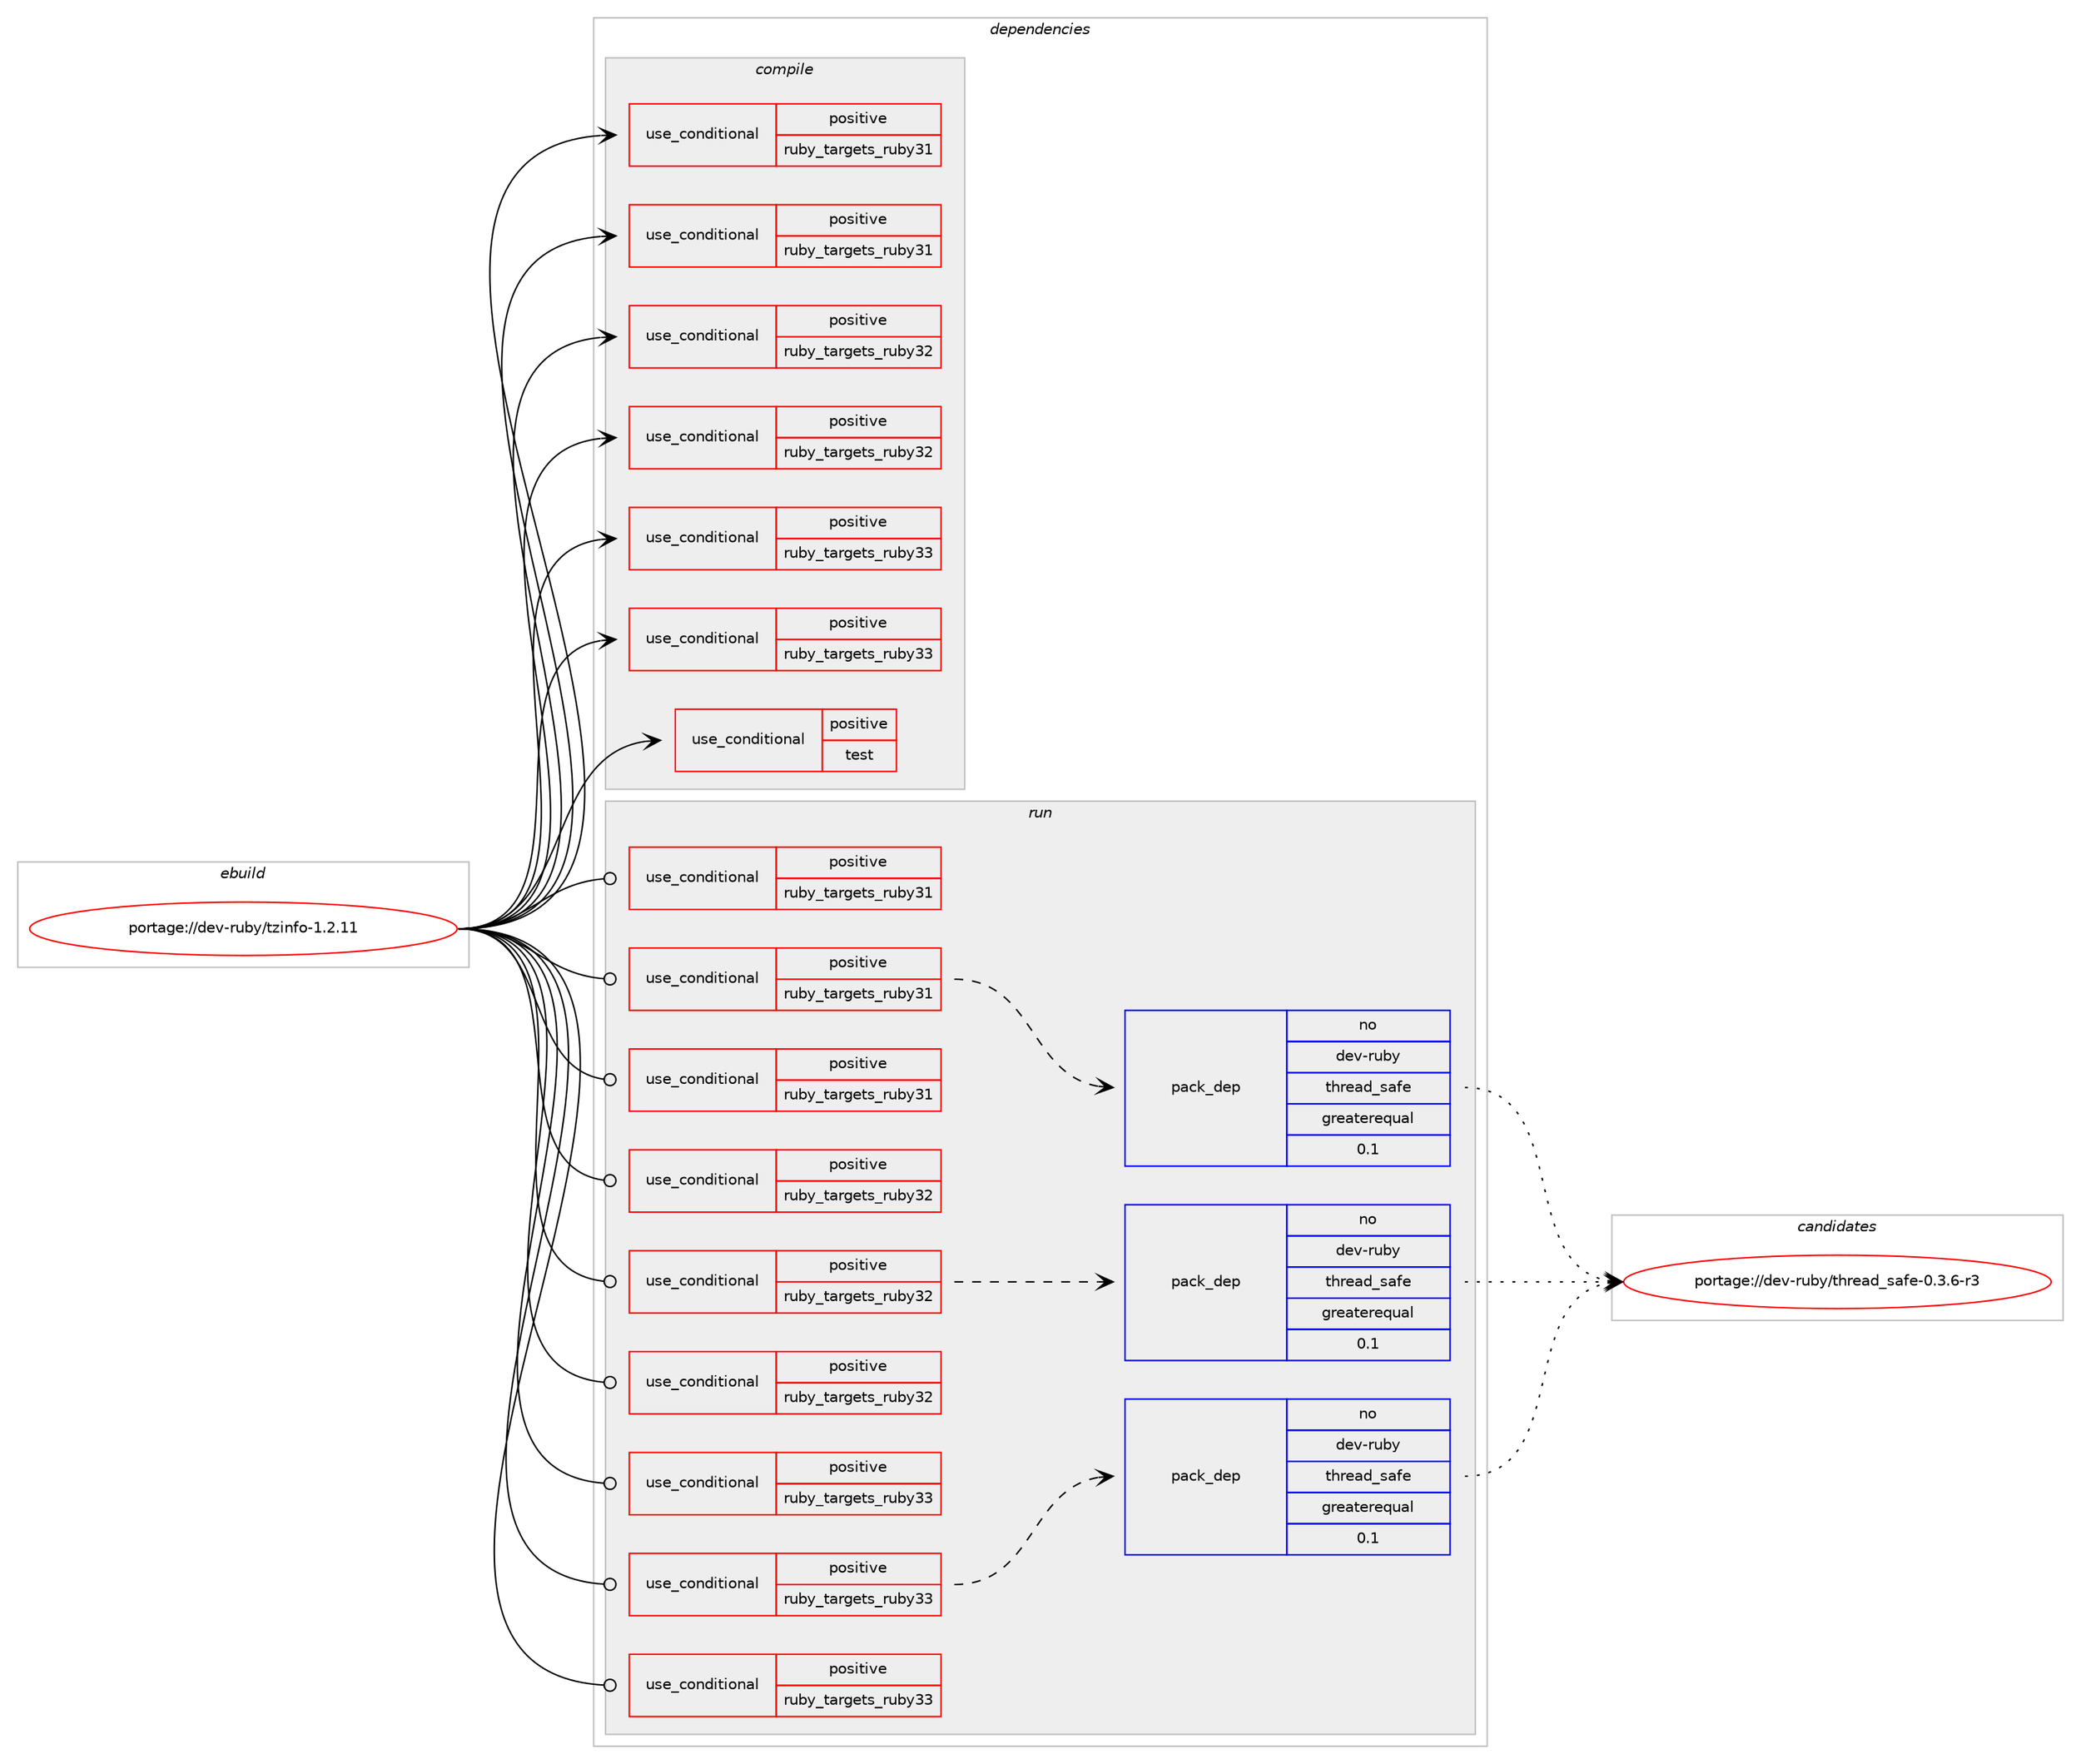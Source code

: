 digraph prolog {

# *************
# Graph options
# *************

newrank=true;
concentrate=true;
compound=true;
graph [rankdir=LR,fontname=Helvetica,fontsize=10,ranksep=1.5];#, ranksep=2.5, nodesep=0.2];
edge  [arrowhead=vee];
node  [fontname=Helvetica,fontsize=10];

# **********
# The ebuild
# **********

subgraph cluster_leftcol {
color=gray;
rank=same;
label=<<i>ebuild</i>>;
id [label="portage://dev-ruby/tzinfo-1.2.11", color=red, width=4, href="../dev-ruby/tzinfo-1.2.11.svg"];
}

# ****************
# The dependencies
# ****************

subgraph cluster_midcol {
color=gray;
label=<<i>dependencies</i>>;
subgraph cluster_compile {
fillcolor="#eeeeee";
style=filled;
label=<<i>compile</i>>;
subgraph cond56874 {
dependency106133 [label=<<TABLE BORDER="0" CELLBORDER="1" CELLSPACING="0" CELLPADDING="4"><TR><TD ROWSPAN="3" CELLPADDING="10">use_conditional</TD></TR><TR><TD>positive</TD></TR><TR><TD>ruby_targets_ruby31</TD></TR></TABLE>>, shape=none, color=red];
# *** BEGIN UNKNOWN DEPENDENCY TYPE (TODO) ***
# dependency106133 -> package_dependency(portage://dev-ruby/tzinfo-1.2.11,install,no,dev-lang,ruby,none,[,,],[slot(3.1)],[])
# *** END UNKNOWN DEPENDENCY TYPE (TODO) ***

}
id:e -> dependency106133:w [weight=20,style="solid",arrowhead="vee"];
subgraph cond56875 {
dependency106134 [label=<<TABLE BORDER="0" CELLBORDER="1" CELLSPACING="0" CELLPADDING="4"><TR><TD ROWSPAN="3" CELLPADDING="10">use_conditional</TD></TR><TR><TD>positive</TD></TR><TR><TD>ruby_targets_ruby31</TD></TR></TABLE>>, shape=none, color=red];
# *** BEGIN UNKNOWN DEPENDENCY TYPE (TODO) ***
# dependency106134 -> package_dependency(portage://dev-ruby/tzinfo-1.2.11,install,no,virtual,rubygems,none,[,,],[],[use(enable(ruby_targets_ruby31),negative)])
# *** END UNKNOWN DEPENDENCY TYPE (TODO) ***

}
id:e -> dependency106134:w [weight=20,style="solid",arrowhead="vee"];
subgraph cond56876 {
dependency106135 [label=<<TABLE BORDER="0" CELLBORDER="1" CELLSPACING="0" CELLPADDING="4"><TR><TD ROWSPAN="3" CELLPADDING="10">use_conditional</TD></TR><TR><TD>positive</TD></TR><TR><TD>ruby_targets_ruby32</TD></TR></TABLE>>, shape=none, color=red];
# *** BEGIN UNKNOWN DEPENDENCY TYPE (TODO) ***
# dependency106135 -> package_dependency(portage://dev-ruby/tzinfo-1.2.11,install,no,dev-lang,ruby,none,[,,],[slot(3.2)],[])
# *** END UNKNOWN DEPENDENCY TYPE (TODO) ***

}
id:e -> dependency106135:w [weight=20,style="solid",arrowhead="vee"];
subgraph cond56877 {
dependency106136 [label=<<TABLE BORDER="0" CELLBORDER="1" CELLSPACING="0" CELLPADDING="4"><TR><TD ROWSPAN="3" CELLPADDING="10">use_conditional</TD></TR><TR><TD>positive</TD></TR><TR><TD>ruby_targets_ruby32</TD></TR></TABLE>>, shape=none, color=red];
# *** BEGIN UNKNOWN DEPENDENCY TYPE (TODO) ***
# dependency106136 -> package_dependency(portage://dev-ruby/tzinfo-1.2.11,install,no,virtual,rubygems,none,[,,],[],[use(enable(ruby_targets_ruby32),negative)])
# *** END UNKNOWN DEPENDENCY TYPE (TODO) ***

}
id:e -> dependency106136:w [weight=20,style="solid",arrowhead="vee"];
subgraph cond56878 {
dependency106137 [label=<<TABLE BORDER="0" CELLBORDER="1" CELLSPACING="0" CELLPADDING="4"><TR><TD ROWSPAN="3" CELLPADDING="10">use_conditional</TD></TR><TR><TD>positive</TD></TR><TR><TD>ruby_targets_ruby33</TD></TR></TABLE>>, shape=none, color=red];
# *** BEGIN UNKNOWN DEPENDENCY TYPE (TODO) ***
# dependency106137 -> package_dependency(portage://dev-ruby/tzinfo-1.2.11,install,no,dev-lang,ruby,none,[,,],[slot(3.3)],[])
# *** END UNKNOWN DEPENDENCY TYPE (TODO) ***

}
id:e -> dependency106137:w [weight=20,style="solid",arrowhead="vee"];
subgraph cond56879 {
dependency106138 [label=<<TABLE BORDER="0" CELLBORDER="1" CELLSPACING="0" CELLPADDING="4"><TR><TD ROWSPAN="3" CELLPADDING="10">use_conditional</TD></TR><TR><TD>positive</TD></TR><TR><TD>ruby_targets_ruby33</TD></TR></TABLE>>, shape=none, color=red];
# *** BEGIN UNKNOWN DEPENDENCY TYPE (TODO) ***
# dependency106138 -> package_dependency(portage://dev-ruby/tzinfo-1.2.11,install,no,virtual,rubygems,none,[,,],[],[use(enable(ruby_targets_ruby33),negative)])
# *** END UNKNOWN DEPENDENCY TYPE (TODO) ***

}
id:e -> dependency106138:w [weight=20,style="solid",arrowhead="vee"];
subgraph cond56880 {
dependency106139 [label=<<TABLE BORDER="0" CELLBORDER="1" CELLSPACING="0" CELLPADDING="4"><TR><TD ROWSPAN="3" CELLPADDING="10">use_conditional</TD></TR><TR><TD>positive</TD></TR><TR><TD>test</TD></TR></TABLE>>, shape=none, color=red];
# *** BEGIN UNKNOWN DEPENDENCY TYPE (TODO) ***
# dependency106139 -> package_dependency(portage://dev-ruby/tzinfo-1.2.11,install,no,sys-libs,timezone-data,none,[,,],[],[])
# *** END UNKNOWN DEPENDENCY TYPE (TODO) ***

}
id:e -> dependency106139:w [weight=20,style="solid",arrowhead="vee"];
}
subgraph cluster_compileandrun {
fillcolor="#eeeeee";
style=filled;
label=<<i>compile and run</i>>;
}
subgraph cluster_run {
fillcolor="#eeeeee";
style=filled;
label=<<i>run</i>>;
subgraph cond56881 {
dependency106140 [label=<<TABLE BORDER="0" CELLBORDER="1" CELLSPACING="0" CELLPADDING="4"><TR><TD ROWSPAN="3" CELLPADDING="10">use_conditional</TD></TR><TR><TD>positive</TD></TR><TR><TD>ruby_targets_ruby31</TD></TR></TABLE>>, shape=none, color=red];
# *** BEGIN UNKNOWN DEPENDENCY TYPE (TODO) ***
# dependency106140 -> package_dependency(portage://dev-ruby/tzinfo-1.2.11,run,no,dev-lang,ruby,none,[,,],[slot(3.1)],[])
# *** END UNKNOWN DEPENDENCY TYPE (TODO) ***

}
id:e -> dependency106140:w [weight=20,style="solid",arrowhead="odot"];
subgraph cond56882 {
dependency106141 [label=<<TABLE BORDER="0" CELLBORDER="1" CELLSPACING="0" CELLPADDING="4"><TR><TD ROWSPAN="3" CELLPADDING="10">use_conditional</TD></TR><TR><TD>positive</TD></TR><TR><TD>ruby_targets_ruby31</TD></TR></TABLE>>, shape=none, color=red];
subgraph pack47887 {
dependency106142 [label=<<TABLE BORDER="0" CELLBORDER="1" CELLSPACING="0" CELLPADDING="4" WIDTH="220"><TR><TD ROWSPAN="6" CELLPADDING="30">pack_dep</TD></TR><TR><TD WIDTH="110">no</TD></TR><TR><TD>dev-ruby</TD></TR><TR><TD>thread_safe</TD></TR><TR><TD>greaterequal</TD></TR><TR><TD>0.1</TD></TR></TABLE>>, shape=none, color=blue];
}
dependency106141:e -> dependency106142:w [weight=20,style="dashed",arrowhead="vee"];
}
id:e -> dependency106141:w [weight=20,style="solid",arrowhead="odot"];
subgraph cond56883 {
dependency106143 [label=<<TABLE BORDER="0" CELLBORDER="1" CELLSPACING="0" CELLPADDING="4"><TR><TD ROWSPAN="3" CELLPADDING="10">use_conditional</TD></TR><TR><TD>positive</TD></TR><TR><TD>ruby_targets_ruby31</TD></TR></TABLE>>, shape=none, color=red];
# *** BEGIN UNKNOWN DEPENDENCY TYPE (TODO) ***
# dependency106143 -> package_dependency(portage://dev-ruby/tzinfo-1.2.11,run,no,virtual,rubygems,none,[,,],[],[use(enable(ruby_targets_ruby31),negative)])
# *** END UNKNOWN DEPENDENCY TYPE (TODO) ***

}
id:e -> dependency106143:w [weight=20,style="solid",arrowhead="odot"];
subgraph cond56884 {
dependency106144 [label=<<TABLE BORDER="0" CELLBORDER="1" CELLSPACING="0" CELLPADDING="4"><TR><TD ROWSPAN="3" CELLPADDING="10">use_conditional</TD></TR><TR><TD>positive</TD></TR><TR><TD>ruby_targets_ruby32</TD></TR></TABLE>>, shape=none, color=red];
# *** BEGIN UNKNOWN DEPENDENCY TYPE (TODO) ***
# dependency106144 -> package_dependency(portage://dev-ruby/tzinfo-1.2.11,run,no,dev-lang,ruby,none,[,,],[slot(3.2)],[])
# *** END UNKNOWN DEPENDENCY TYPE (TODO) ***

}
id:e -> dependency106144:w [weight=20,style="solid",arrowhead="odot"];
subgraph cond56885 {
dependency106145 [label=<<TABLE BORDER="0" CELLBORDER="1" CELLSPACING="0" CELLPADDING="4"><TR><TD ROWSPAN="3" CELLPADDING="10">use_conditional</TD></TR><TR><TD>positive</TD></TR><TR><TD>ruby_targets_ruby32</TD></TR></TABLE>>, shape=none, color=red];
subgraph pack47888 {
dependency106146 [label=<<TABLE BORDER="0" CELLBORDER="1" CELLSPACING="0" CELLPADDING="4" WIDTH="220"><TR><TD ROWSPAN="6" CELLPADDING="30">pack_dep</TD></TR><TR><TD WIDTH="110">no</TD></TR><TR><TD>dev-ruby</TD></TR><TR><TD>thread_safe</TD></TR><TR><TD>greaterequal</TD></TR><TR><TD>0.1</TD></TR></TABLE>>, shape=none, color=blue];
}
dependency106145:e -> dependency106146:w [weight=20,style="dashed",arrowhead="vee"];
}
id:e -> dependency106145:w [weight=20,style="solid",arrowhead="odot"];
subgraph cond56886 {
dependency106147 [label=<<TABLE BORDER="0" CELLBORDER="1" CELLSPACING="0" CELLPADDING="4"><TR><TD ROWSPAN="3" CELLPADDING="10">use_conditional</TD></TR><TR><TD>positive</TD></TR><TR><TD>ruby_targets_ruby32</TD></TR></TABLE>>, shape=none, color=red];
# *** BEGIN UNKNOWN DEPENDENCY TYPE (TODO) ***
# dependency106147 -> package_dependency(portage://dev-ruby/tzinfo-1.2.11,run,no,virtual,rubygems,none,[,,],[],[use(enable(ruby_targets_ruby32),negative)])
# *** END UNKNOWN DEPENDENCY TYPE (TODO) ***

}
id:e -> dependency106147:w [weight=20,style="solid",arrowhead="odot"];
subgraph cond56887 {
dependency106148 [label=<<TABLE BORDER="0" CELLBORDER="1" CELLSPACING="0" CELLPADDING="4"><TR><TD ROWSPAN="3" CELLPADDING="10">use_conditional</TD></TR><TR><TD>positive</TD></TR><TR><TD>ruby_targets_ruby33</TD></TR></TABLE>>, shape=none, color=red];
# *** BEGIN UNKNOWN DEPENDENCY TYPE (TODO) ***
# dependency106148 -> package_dependency(portage://dev-ruby/tzinfo-1.2.11,run,no,dev-lang,ruby,none,[,,],[slot(3.3)],[])
# *** END UNKNOWN DEPENDENCY TYPE (TODO) ***

}
id:e -> dependency106148:w [weight=20,style="solid",arrowhead="odot"];
subgraph cond56888 {
dependency106149 [label=<<TABLE BORDER="0" CELLBORDER="1" CELLSPACING="0" CELLPADDING="4"><TR><TD ROWSPAN="3" CELLPADDING="10">use_conditional</TD></TR><TR><TD>positive</TD></TR><TR><TD>ruby_targets_ruby33</TD></TR></TABLE>>, shape=none, color=red];
subgraph pack47889 {
dependency106150 [label=<<TABLE BORDER="0" CELLBORDER="1" CELLSPACING="0" CELLPADDING="4" WIDTH="220"><TR><TD ROWSPAN="6" CELLPADDING="30">pack_dep</TD></TR><TR><TD WIDTH="110">no</TD></TR><TR><TD>dev-ruby</TD></TR><TR><TD>thread_safe</TD></TR><TR><TD>greaterequal</TD></TR><TR><TD>0.1</TD></TR></TABLE>>, shape=none, color=blue];
}
dependency106149:e -> dependency106150:w [weight=20,style="dashed",arrowhead="vee"];
}
id:e -> dependency106149:w [weight=20,style="solid",arrowhead="odot"];
subgraph cond56889 {
dependency106151 [label=<<TABLE BORDER="0" CELLBORDER="1" CELLSPACING="0" CELLPADDING="4"><TR><TD ROWSPAN="3" CELLPADDING="10">use_conditional</TD></TR><TR><TD>positive</TD></TR><TR><TD>ruby_targets_ruby33</TD></TR></TABLE>>, shape=none, color=red];
# *** BEGIN UNKNOWN DEPENDENCY TYPE (TODO) ***
# dependency106151 -> package_dependency(portage://dev-ruby/tzinfo-1.2.11,run,no,virtual,rubygems,none,[,,],[],[use(enable(ruby_targets_ruby33),negative)])
# *** END UNKNOWN DEPENDENCY TYPE (TODO) ***

}
id:e -> dependency106151:w [weight=20,style="solid",arrowhead="odot"];
# *** BEGIN UNKNOWN DEPENDENCY TYPE (TODO) ***
# id -> package_dependency(portage://dev-ruby/tzinfo-1.2.11,run,no,sys-libs,timezone-data,none,[,,],[],[])
# *** END UNKNOWN DEPENDENCY TYPE (TODO) ***

}
}

# **************
# The candidates
# **************

subgraph cluster_choices {
rank=same;
color=gray;
label=<<i>candidates</i>>;

subgraph choice47887 {
color=black;
nodesep=1;
choice1001011184511411798121471161041141019710095115971021014548465146544511451 [label="portage://dev-ruby/thread_safe-0.3.6-r3", color=red, width=4,href="../dev-ruby/thread_safe-0.3.6-r3.svg"];
dependency106142:e -> choice1001011184511411798121471161041141019710095115971021014548465146544511451:w [style=dotted,weight="100"];
}
subgraph choice47888 {
color=black;
nodesep=1;
choice1001011184511411798121471161041141019710095115971021014548465146544511451 [label="portage://dev-ruby/thread_safe-0.3.6-r3", color=red, width=4,href="../dev-ruby/thread_safe-0.3.6-r3.svg"];
dependency106146:e -> choice1001011184511411798121471161041141019710095115971021014548465146544511451:w [style=dotted,weight="100"];
}
subgraph choice47889 {
color=black;
nodesep=1;
choice1001011184511411798121471161041141019710095115971021014548465146544511451 [label="portage://dev-ruby/thread_safe-0.3.6-r3", color=red, width=4,href="../dev-ruby/thread_safe-0.3.6-r3.svg"];
dependency106150:e -> choice1001011184511411798121471161041141019710095115971021014548465146544511451:w [style=dotted,weight="100"];
}
}

}
